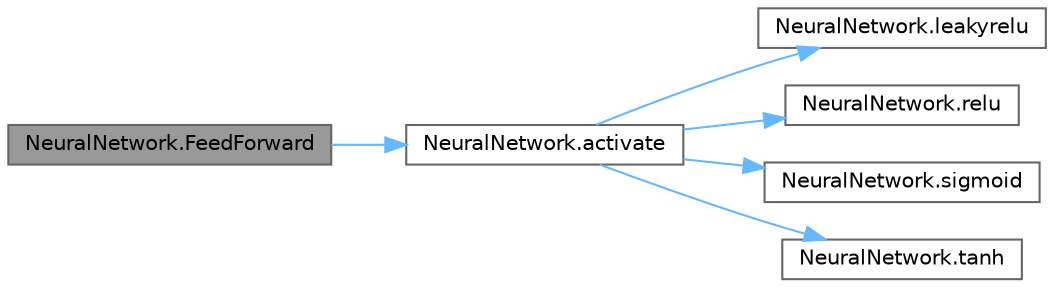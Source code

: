 digraph "NeuralNetwork.FeedForward"
{
 // LATEX_PDF_SIZE
  bgcolor="transparent";
  edge [fontname=Helvetica,fontsize=10,labelfontname=Helvetica,labelfontsize=10];
  node [fontname=Helvetica,fontsize=10,shape=box,height=0.2,width=0.4];
  rankdir="LR";
  Node1 [label="NeuralNetwork.FeedForward",height=0.2,width=0.4,color="gray40", fillcolor="grey60", style="filled", fontcolor="black",tooltip=" "];
  Node1 -> Node2 [color="steelblue1",style="solid"];
  Node2 [label="NeuralNetwork.activate",height=0.2,width=0.4,color="grey40", fillcolor="white", style="filled",URL="$class_neural_network.html#ab75f7019c882965d1a3361a10936a039",tooltip=" "];
  Node2 -> Node3 [color="steelblue1",style="solid"];
  Node3 [label="NeuralNetwork.leakyrelu",height=0.2,width=0.4,color="grey40", fillcolor="white", style="filled",URL="$class_neural_network.html#abe984c4f9cfa5139ffb941ab2b9bfa1d",tooltip=" "];
  Node2 -> Node4 [color="steelblue1",style="solid"];
  Node4 [label="NeuralNetwork.relu",height=0.2,width=0.4,color="grey40", fillcolor="white", style="filled",URL="$class_neural_network.html#ace4f18b78ec173d01ce5ee69b53f39d4",tooltip=" "];
  Node2 -> Node5 [color="steelblue1",style="solid"];
  Node5 [label="NeuralNetwork.sigmoid",height=0.2,width=0.4,color="grey40", fillcolor="white", style="filled",URL="$class_neural_network.html#aed31a3307f2f89363ded205f77c60225",tooltip=" "];
  Node2 -> Node6 [color="steelblue1",style="solid"];
  Node6 [label="NeuralNetwork.tanh",height=0.2,width=0.4,color="grey40", fillcolor="white", style="filled",URL="$class_neural_network.html#a9516c0b3aedb1322e7a09b3786e21989",tooltip=" "];
}
